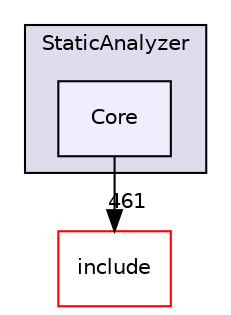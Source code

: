 digraph "lib/StaticAnalyzer/Core" {
  bgcolor=transparent;
  compound=true
  node [ fontsize="10", fontname="Helvetica"];
  edge [ labelfontsize="10", labelfontname="Helvetica"];
  subgraph clusterdir_5323669f7aaa7f9ff43db9a3c9e1bf2d {
    graph [ bgcolor="#ddddee", pencolor="black", label="StaticAnalyzer" fontname="Helvetica", fontsize="10", URL="dir_5323669f7aaa7f9ff43db9a3c9e1bf2d.html"]
  dir_865805a4b828c72a90e2b2ae360b5892 [shape=box, label="Core", style="filled", fillcolor="#eeeeff", pencolor="black", URL="dir_865805a4b828c72a90e2b2ae360b5892.html"];
  }
  dir_d44c64559bbebec7f509842c48db8b23 [shape=box label="include" color="red" URL="dir_d44c64559bbebec7f509842c48db8b23.html"];
  dir_865805a4b828c72a90e2b2ae360b5892->dir_d44c64559bbebec7f509842c48db8b23 [headlabel="461", labeldistance=1.5 headhref="dir_000057_000001.html"];
}
